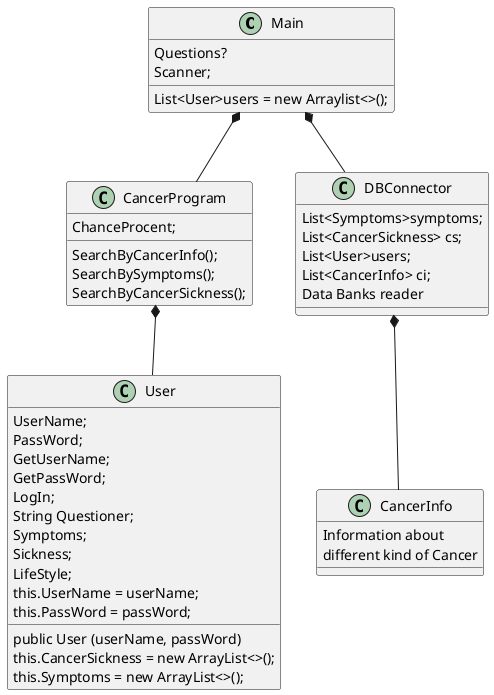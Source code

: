 @startuml
'https://plantuml.com/sequence-diagram



Class Main{
Questions?
Scanner;
List<User>users = new Arraylist<>();
}

Class CancerProgram{
ChanceProcent;
SearchByCancerInfo();
SearchBySymptoms();
SearchByCancerSickness();
}

Class User{
UserName;
PassWord;
GetUserName;
GetPassWord;
LogIn;
String Questioner;
Symptoms;
Sickness;
LifeStyle;
public User (userName, passWord)
this.UserName = userName;
this.PassWord = passWord;
this.CancerSickness = new ArrayList<>();
this.Symptoms = new ArrayList<>();
}


Class CancerInfo{

Information about
different kind of Cancer
}

Class DBConnector{
List<Symptoms>symptoms;
List<CancerSickness> cs;
List<User>users;
List<CancerInfo> ci;
Data Banks reader
}

Main *-- DBConnector
Main *-- CancerProgram
CancerProgram *-- User
DBConnector *-- CancerInfo

@enduml